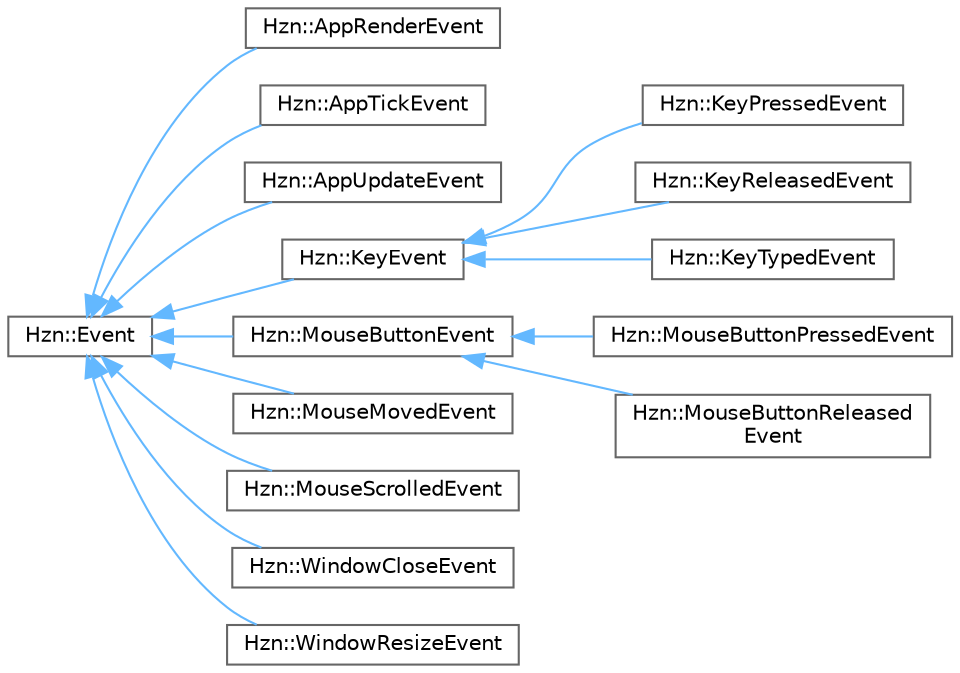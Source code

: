 digraph "Graphical Class Hierarchy"
{
 // LATEX_PDF_SIZE
  bgcolor="transparent";
  edge [fontname=Helvetica,fontsize=10,labelfontname=Helvetica,labelfontsize=10];
  node [fontname=Helvetica,fontsize=10,shape=box,height=0.2,width=0.4];
  rankdir="LR";
  Node0 [label="Hzn::Event",height=0.2,width=0.4,color="grey40", fillcolor="white", style="filled",URL="$class_hzn_1_1_event.html",tooltip=" "];
  Node0 -> Node1 [dir="back",color="steelblue1",style="solid"];
  Node1 [label="Hzn::AppRenderEvent",height=0.2,width=0.4,color="grey40", fillcolor="white", style="filled",URL="$class_hzn_1_1_app_render_event.html",tooltip=" "];
  Node0 -> Node2 [dir="back",color="steelblue1",style="solid"];
  Node2 [label="Hzn::AppTickEvent",height=0.2,width=0.4,color="grey40", fillcolor="white", style="filled",URL="$class_hzn_1_1_app_tick_event.html",tooltip=" "];
  Node0 -> Node3 [dir="back",color="steelblue1",style="solid"];
  Node3 [label="Hzn::AppUpdateEvent",height=0.2,width=0.4,color="grey40", fillcolor="white", style="filled",URL="$class_hzn_1_1_app_update_event.html",tooltip=" "];
  Node0 -> Node4 [dir="back",color="steelblue1",style="solid"];
  Node4 [label="Hzn::KeyEvent",height=0.2,width=0.4,color="grey40", fillcolor="white", style="filled",URL="$class_hzn_1_1_key_event.html",tooltip=" "];
  Node4 -> Node5 [dir="back",color="steelblue1",style="solid"];
  Node5 [label="Hzn::KeyPressedEvent",height=0.2,width=0.4,color="grey40", fillcolor="white", style="filled",URL="$class_hzn_1_1_key_pressed_event.html",tooltip=" "];
  Node4 -> Node6 [dir="back",color="steelblue1",style="solid"];
  Node6 [label="Hzn::KeyReleasedEvent",height=0.2,width=0.4,color="grey40", fillcolor="white", style="filled",URL="$class_hzn_1_1_key_released_event.html",tooltip=" "];
  Node4 -> Node7 [dir="back",color="steelblue1",style="solid"];
  Node7 [label="Hzn::KeyTypedEvent",height=0.2,width=0.4,color="grey40", fillcolor="white", style="filled",URL="$class_hzn_1_1_key_typed_event.html",tooltip=" "];
  Node0 -> Node8 [dir="back",color="steelblue1",style="solid"];
  Node8 [label="Hzn::MouseButtonEvent",height=0.2,width=0.4,color="grey40", fillcolor="white", style="filled",URL="$class_hzn_1_1_mouse_button_event.html",tooltip=" "];
  Node8 -> Node9 [dir="back",color="steelblue1",style="solid"];
  Node9 [label="Hzn::MouseButtonPressedEvent",height=0.2,width=0.4,color="grey40", fillcolor="white", style="filled",URL="$class_hzn_1_1_mouse_button_pressed_event.html",tooltip=" "];
  Node8 -> Node10 [dir="back",color="steelblue1",style="solid"];
  Node10 [label="Hzn::MouseButtonReleased\lEvent",height=0.2,width=0.4,color="grey40", fillcolor="white", style="filled",URL="$class_hzn_1_1_mouse_button_released_event.html",tooltip=" "];
  Node0 -> Node11 [dir="back",color="steelblue1",style="solid"];
  Node11 [label="Hzn::MouseMovedEvent",height=0.2,width=0.4,color="grey40", fillcolor="white", style="filled",URL="$class_hzn_1_1_mouse_moved_event.html",tooltip=" "];
  Node0 -> Node12 [dir="back",color="steelblue1",style="solid"];
  Node12 [label="Hzn::MouseScrolledEvent",height=0.2,width=0.4,color="grey40", fillcolor="white", style="filled",URL="$class_hzn_1_1_mouse_scrolled_event.html",tooltip=" "];
  Node0 -> Node13 [dir="back",color="steelblue1",style="solid"];
  Node13 [label="Hzn::WindowCloseEvent",height=0.2,width=0.4,color="grey40", fillcolor="white", style="filled",URL="$class_hzn_1_1_window_close_event.html",tooltip=" "];
  Node0 -> Node14 [dir="back",color="steelblue1",style="solid"];
  Node14 [label="Hzn::WindowResizeEvent",height=0.2,width=0.4,color="grey40", fillcolor="white", style="filled",URL="$class_hzn_1_1_window_resize_event.html",tooltip=" "];
}
